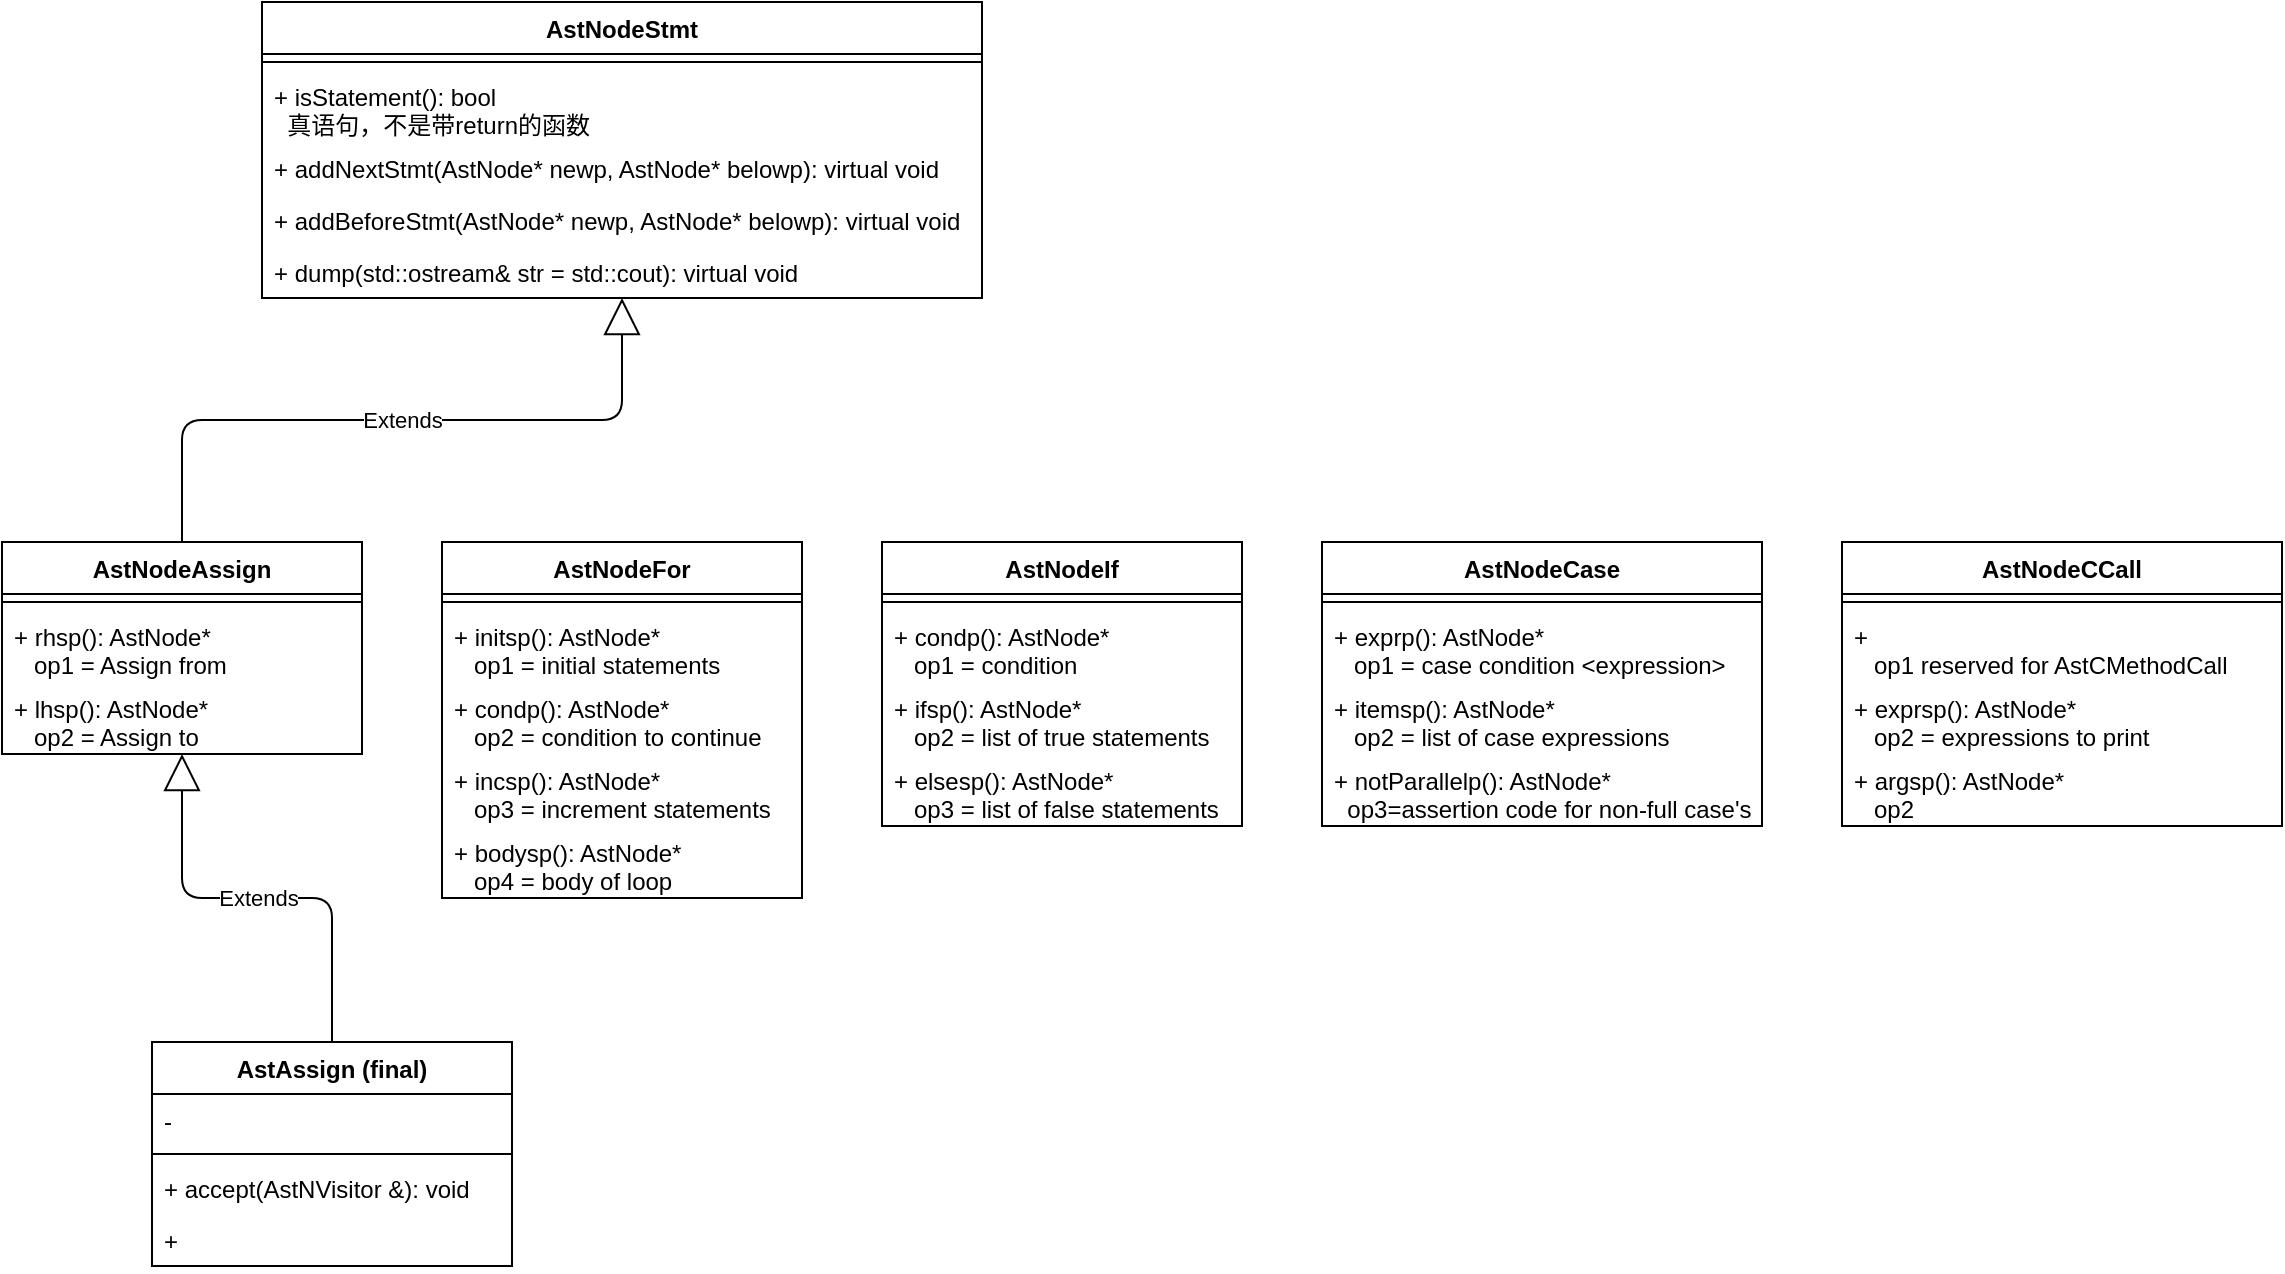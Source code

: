 <mxfile version="14.6.13" type="github">
  <diagram id="LjrCR2icNRhnQb-nepyd" name="第 1 页">
    <mxGraphModel dx="-356" dy="-392" grid="1" gridSize="10" guides="1" tooltips="1" connect="1" arrows="1" fold="1" page="1" pageScale="1" pageWidth="1169" pageHeight="827" math="0" shadow="0">
      <root>
        <mxCell id="0" />
        <mxCell id="1" parent="0" />
        <mxCell id="brSOfn_hg27Ukbo5iZHU-1" value="AstNodeStmt" style="swimlane;fontStyle=1;align=center;verticalAlign=top;childLayout=stackLayout;horizontal=1;startSize=26;horizontalStack=0;resizeParent=1;resizeParentMax=0;resizeLast=0;collapsible=1;marginBottom=0;" vertex="1" parent="1">
          <mxGeometry x="1370" y="850" width="360" height="148" as="geometry" />
        </mxCell>
        <mxCell id="brSOfn_hg27Ukbo5iZHU-3" value="" style="line;strokeWidth=1;fillColor=none;align=left;verticalAlign=middle;spacingTop=-1;spacingLeft=3;spacingRight=3;rotatable=0;labelPosition=right;points=[];portConstraint=eastwest;" vertex="1" parent="brSOfn_hg27Ukbo5iZHU-1">
          <mxGeometry y="26" width="360" height="8" as="geometry" />
        </mxCell>
        <mxCell id="brSOfn_hg27Ukbo5iZHU-4" value="+ isStatement(): bool&#xa;  真语句，不是带return的函数" style="text;strokeColor=none;fillColor=none;align=left;verticalAlign=top;spacingLeft=4;spacingRight=4;overflow=hidden;rotatable=0;points=[[0,0.5],[1,0.5]];portConstraint=eastwest;" vertex="1" parent="brSOfn_hg27Ukbo5iZHU-1">
          <mxGeometry y="34" width="360" height="36" as="geometry" />
        </mxCell>
        <mxCell id="brSOfn_hg27Ukbo5iZHU-16" value="+ addNextStmt(AstNode* newp, AstNode* belowp): virtual void" style="text;strokeColor=none;fillColor=none;align=left;verticalAlign=top;spacingLeft=4;spacingRight=4;overflow=hidden;rotatable=0;points=[[0,0.5],[1,0.5]];portConstraint=eastwest;" vertex="1" parent="brSOfn_hg27Ukbo5iZHU-1">
          <mxGeometry y="70" width="360" height="26" as="geometry" />
        </mxCell>
        <mxCell id="brSOfn_hg27Ukbo5iZHU-18" value="+ addBeforeStmt(AstNode* newp, AstNode* belowp): virtual void" style="text;strokeColor=none;fillColor=none;align=left;verticalAlign=top;spacingLeft=4;spacingRight=4;overflow=hidden;rotatable=0;points=[[0,0.5],[1,0.5]];portConstraint=eastwest;" vertex="1" parent="brSOfn_hg27Ukbo5iZHU-1">
          <mxGeometry y="96" width="360" height="26" as="geometry" />
        </mxCell>
        <mxCell id="brSOfn_hg27Ukbo5iZHU-17" value="+ dump(std::ostream&amp; str = std::cout): virtual void" style="text;strokeColor=none;fillColor=none;align=left;verticalAlign=top;spacingLeft=4;spacingRight=4;overflow=hidden;rotatable=0;points=[[0,0.5],[1,0.5]];portConstraint=eastwest;" vertex="1" parent="brSOfn_hg27Ukbo5iZHU-1">
          <mxGeometry y="122" width="360" height="26" as="geometry" />
        </mxCell>
        <mxCell id="brSOfn_hg27Ukbo5iZHU-5" value="AstNodeAssign" style="swimlane;fontStyle=1;align=center;verticalAlign=top;childLayout=stackLayout;horizontal=1;startSize=26;horizontalStack=0;resizeParent=1;resizeParentMax=0;resizeLast=0;collapsible=1;marginBottom=0;" vertex="1" parent="1">
          <mxGeometry x="1240" y="1120" width="180" height="106" as="geometry" />
        </mxCell>
        <mxCell id="brSOfn_hg27Ukbo5iZHU-7" value="" style="line;strokeWidth=1;fillColor=none;align=left;verticalAlign=middle;spacingTop=-1;spacingLeft=3;spacingRight=3;rotatable=0;labelPosition=right;points=[];portConstraint=eastwest;" vertex="1" parent="brSOfn_hg27Ukbo5iZHU-5">
          <mxGeometry y="26" width="180" height="8" as="geometry" />
        </mxCell>
        <mxCell id="brSOfn_hg27Ukbo5iZHU-8" value="+ rhsp(): AstNode*&#xa;   op1 = Assign from" style="text;strokeColor=none;fillColor=none;align=left;verticalAlign=top;spacingLeft=4;spacingRight=4;overflow=hidden;rotatable=0;points=[[0,0.5],[1,0.5]];portConstraint=eastwest;" vertex="1" parent="brSOfn_hg27Ukbo5iZHU-5">
          <mxGeometry y="34" width="180" height="36" as="geometry" />
        </mxCell>
        <mxCell id="brSOfn_hg27Ukbo5iZHU-19" value="+ lhsp(): AstNode*&#xa;   op2 = Assign to" style="text;strokeColor=none;fillColor=none;align=left;verticalAlign=top;spacingLeft=4;spacingRight=4;overflow=hidden;rotatable=0;points=[[0,0.5],[1,0.5]];portConstraint=eastwest;" vertex="1" parent="brSOfn_hg27Ukbo5iZHU-5">
          <mxGeometry y="70" width="180" height="36" as="geometry" />
        </mxCell>
        <mxCell id="brSOfn_hg27Ukbo5iZHU-9" value="Extends" style="endArrow=block;endSize=16;endFill=0;html=1;edgeStyle=orthogonalEdgeStyle;" edge="1" parent="1" source="brSOfn_hg27Ukbo5iZHU-5" target="brSOfn_hg27Ukbo5iZHU-1">
          <mxGeometry width="160" relative="1" as="geometry">
            <mxPoint x="945" y="1180" as="sourcePoint" />
            <mxPoint x="2080" y="666.0" as="targetPoint" />
          </mxGeometry>
        </mxCell>
        <mxCell id="brSOfn_hg27Ukbo5iZHU-10" value="AstAssign (final)" style="swimlane;fontStyle=1;align=center;verticalAlign=top;childLayout=stackLayout;horizontal=1;startSize=26;horizontalStack=0;resizeParent=1;resizeParentMax=0;resizeLast=0;collapsible=1;marginBottom=0;" vertex="1" parent="1">
          <mxGeometry x="1315" y="1370" width="180" height="112" as="geometry" />
        </mxCell>
        <mxCell id="brSOfn_hg27Ukbo5iZHU-11" value="- " style="text;strokeColor=none;fillColor=none;align=left;verticalAlign=top;spacingLeft=4;spacingRight=4;overflow=hidden;rotatable=0;points=[[0,0.5],[1,0.5]];portConstraint=eastwest;" vertex="1" parent="brSOfn_hg27Ukbo5iZHU-10">
          <mxGeometry y="26" width="180" height="26" as="geometry" />
        </mxCell>
        <mxCell id="brSOfn_hg27Ukbo5iZHU-12" value="" style="line;strokeWidth=1;fillColor=none;align=left;verticalAlign=middle;spacingTop=-1;spacingLeft=3;spacingRight=3;rotatable=0;labelPosition=right;points=[];portConstraint=eastwest;" vertex="1" parent="brSOfn_hg27Ukbo5iZHU-10">
          <mxGeometry y="52" width="180" height="8" as="geometry" />
        </mxCell>
        <mxCell id="brSOfn_hg27Ukbo5iZHU-13" value="+ accept(AstNVisitor &amp;): void" style="text;strokeColor=none;fillColor=none;align=left;verticalAlign=top;spacingLeft=4;spacingRight=4;overflow=hidden;rotatable=0;points=[[0,0.5],[1,0.5]];portConstraint=eastwest;" vertex="1" parent="brSOfn_hg27Ukbo5iZHU-10">
          <mxGeometry y="60" width="180" height="26" as="geometry" />
        </mxCell>
        <mxCell id="brSOfn_hg27Ukbo5iZHU-14" value="+ " style="text;strokeColor=none;fillColor=none;align=left;verticalAlign=top;spacingLeft=4;spacingRight=4;overflow=hidden;rotatable=0;points=[[0,0.5],[1,0.5]];portConstraint=eastwest;" vertex="1" parent="brSOfn_hg27Ukbo5iZHU-10">
          <mxGeometry y="86" width="180" height="26" as="geometry" />
        </mxCell>
        <mxCell id="brSOfn_hg27Ukbo5iZHU-15" value="Extends" style="endArrow=block;endSize=16;endFill=0;html=1;edgeStyle=orthogonalEdgeStyle;exitX=0.5;exitY=0;exitDx=0;exitDy=0;" edge="1" parent="1" source="brSOfn_hg27Ukbo5iZHU-10" target="brSOfn_hg27Ukbo5iZHU-5">
          <mxGeometry width="160" relative="1" as="geometry">
            <mxPoint x="1415.0" y="1220" as="sourcePoint" />
            <mxPoint x="1160" y="1250" as="targetPoint" />
          </mxGeometry>
        </mxCell>
        <mxCell id="brSOfn_hg27Ukbo5iZHU-20" value="AstNodeFor" style="swimlane;fontStyle=1;align=center;verticalAlign=top;childLayout=stackLayout;horizontal=1;startSize=26;horizontalStack=0;resizeParent=1;resizeParentMax=0;resizeLast=0;collapsible=1;marginBottom=0;" vertex="1" parent="1">
          <mxGeometry x="1460" y="1120" width="180" height="178" as="geometry" />
        </mxCell>
        <mxCell id="brSOfn_hg27Ukbo5iZHU-21" value="" style="line;strokeWidth=1;fillColor=none;align=left;verticalAlign=middle;spacingTop=-1;spacingLeft=3;spacingRight=3;rotatable=0;labelPosition=right;points=[];portConstraint=eastwest;" vertex="1" parent="brSOfn_hg27Ukbo5iZHU-20">
          <mxGeometry y="26" width="180" height="8" as="geometry" />
        </mxCell>
        <mxCell id="brSOfn_hg27Ukbo5iZHU-22" value="+ initsp(): AstNode*&#xa;   op1 = initial statements" style="text;strokeColor=none;fillColor=none;align=left;verticalAlign=top;spacingLeft=4;spacingRight=4;overflow=hidden;rotatable=0;points=[[0,0.5],[1,0.5]];portConstraint=eastwest;" vertex="1" parent="brSOfn_hg27Ukbo5iZHU-20">
          <mxGeometry y="34" width="180" height="36" as="geometry" />
        </mxCell>
        <mxCell id="brSOfn_hg27Ukbo5iZHU-23" value="+ condp(): AstNode*&#xa;   op2 = condition to continue" style="text;strokeColor=none;fillColor=none;align=left;verticalAlign=top;spacingLeft=4;spacingRight=4;overflow=hidden;rotatable=0;points=[[0,0.5],[1,0.5]];portConstraint=eastwest;" vertex="1" parent="brSOfn_hg27Ukbo5iZHU-20">
          <mxGeometry y="70" width="180" height="36" as="geometry" />
        </mxCell>
        <mxCell id="brSOfn_hg27Ukbo5iZHU-24" value="+ incsp(): AstNode*&#xa;   op3 = increment statements" style="text;strokeColor=none;fillColor=none;align=left;verticalAlign=top;spacingLeft=4;spacingRight=4;overflow=hidden;rotatable=0;points=[[0,0.5],[1,0.5]];portConstraint=eastwest;" vertex="1" parent="brSOfn_hg27Ukbo5iZHU-20">
          <mxGeometry y="106" width="180" height="36" as="geometry" />
        </mxCell>
        <mxCell id="brSOfn_hg27Ukbo5iZHU-25" value="+ bodysp(): AstNode*&#xa;   op4 = body of loop" style="text;strokeColor=none;fillColor=none;align=left;verticalAlign=top;spacingLeft=4;spacingRight=4;overflow=hidden;rotatable=0;points=[[0,0.5],[1,0.5]];portConstraint=eastwest;" vertex="1" parent="brSOfn_hg27Ukbo5iZHU-20">
          <mxGeometry y="142" width="180" height="36" as="geometry" />
        </mxCell>
        <mxCell id="brSOfn_hg27Ukbo5iZHU-26" value="AstNodeIf" style="swimlane;fontStyle=1;align=center;verticalAlign=top;childLayout=stackLayout;horizontal=1;startSize=26;horizontalStack=0;resizeParent=1;resizeParentMax=0;resizeLast=0;collapsible=1;marginBottom=0;" vertex="1" parent="1">
          <mxGeometry x="1680" y="1120" width="180" height="142" as="geometry" />
        </mxCell>
        <mxCell id="brSOfn_hg27Ukbo5iZHU-27" value="" style="line;strokeWidth=1;fillColor=none;align=left;verticalAlign=middle;spacingTop=-1;spacingLeft=3;spacingRight=3;rotatable=0;labelPosition=right;points=[];portConstraint=eastwest;" vertex="1" parent="brSOfn_hg27Ukbo5iZHU-26">
          <mxGeometry y="26" width="180" height="8" as="geometry" />
        </mxCell>
        <mxCell id="brSOfn_hg27Ukbo5iZHU-28" value="+ condp(): AstNode*&#xa;   op1 = condition" style="text;strokeColor=none;fillColor=none;align=left;verticalAlign=top;spacingLeft=4;spacingRight=4;overflow=hidden;rotatable=0;points=[[0,0.5],[1,0.5]];portConstraint=eastwest;" vertex="1" parent="brSOfn_hg27Ukbo5iZHU-26">
          <mxGeometry y="34" width="180" height="36" as="geometry" />
        </mxCell>
        <mxCell id="brSOfn_hg27Ukbo5iZHU-29" value="+ ifsp(): AstNode*&#xa;   op2 = list of true statements" style="text;strokeColor=none;fillColor=none;align=left;verticalAlign=top;spacingLeft=4;spacingRight=4;overflow=hidden;rotatable=0;points=[[0,0.5],[1,0.5]];portConstraint=eastwest;" vertex="1" parent="brSOfn_hg27Ukbo5iZHU-26">
          <mxGeometry y="70" width="180" height="36" as="geometry" />
        </mxCell>
        <mxCell id="brSOfn_hg27Ukbo5iZHU-30" value="+ elsesp(): AstNode*&#xa;   op3 = list of false statements" style="text;strokeColor=none;fillColor=none;align=left;verticalAlign=top;spacingLeft=4;spacingRight=4;overflow=hidden;rotatable=0;points=[[0,0.5],[1,0.5]];portConstraint=eastwest;" vertex="1" parent="brSOfn_hg27Ukbo5iZHU-26">
          <mxGeometry y="106" width="180" height="36" as="geometry" />
        </mxCell>
        <mxCell id="brSOfn_hg27Ukbo5iZHU-32" value="AstNodeCase" style="swimlane;fontStyle=1;align=center;verticalAlign=top;childLayout=stackLayout;horizontal=1;startSize=26;horizontalStack=0;resizeParent=1;resizeParentMax=0;resizeLast=0;collapsible=1;marginBottom=0;" vertex="1" parent="1">
          <mxGeometry x="1900" y="1120" width="220" height="142" as="geometry" />
        </mxCell>
        <mxCell id="brSOfn_hg27Ukbo5iZHU-33" value="" style="line;strokeWidth=1;fillColor=none;align=left;verticalAlign=middle;spacingTop=-1;spacingLeft=3;spacingRight=3;rotatable=0;labelPosition=right;points=[];portConstraint=eastwest;" vertex="1" parent="brSOfn_hg27Ukbo5iZHU-32">
          <mxGeometry y="26" width="220" height="8" as="geometry" />
        </mxCell>
        <mxCell id="brSOfn_hg27Ukbo5iZHU-34" value="+ exprp(): AstNode*&#xa;   op1 = case condition &lt;expression&gt;" style="text;strokeColor=none;fillColor=none;align=left;verticalAlign=top;spacingLeft=4;spacingRight=4;overflow=hidden;rotatable=0;points=[[0,0.5],[1,0.5]];portConstraint=eastwest;" vertex="1" parent="brSOfn_hg27Ukbo5iZHU-32">
          <mxGeometry y="34" width="220" height="36" as="geometry" />
        </mxCell>
        <mxCell id="brSOfn_hg27Ukbo5iZHU-35" value="+ itemsp(): AstNode*&#xa;   op2 = list of case expressions" style="text;strokeColor=none;fillColor=none;align=left;verticalAlign=top;spacingLeft=4;spacingRight=4;overflow=hidden;rotatable=0;points=[[0,0.5],[1,0.5]];portConstraint=eastwest;" vertex="1" parent="brSOfn_hg27Ukbo5iZHU-32">
          <mxGeometry y="70" width="220" height="36" as="geometry" />
        </mxCell>
        <mxCell id="brSOfn_hg27Ukbo5iZHU-36" value="+ notParallelp(): AstNode*&#xa;  op3=assertion code for non-full case&#39;s" style="text;strokeColor=none;fillColor=none;align=left;verticalAlign=top;spacingLeft=4;spacingRight=4;overflow=hidden;rotatable=0;points=[[0,0.5],[1,0.5]];portConstraint=eastwest;" vertex="1" parent="brSOfn_hg27Ukbo5iZHU-32">
          <mxGeometry y="106" width="220" height="36" as="geometry" />
        </mxCell>
        <mxCell id="brSOfn_hg27Ukbo5iZHU-37" value="AstNodeCCall" style="swimlane;fontStyle=1;align=center;verticalAlign=top;childLayout=stackLayout;horizontal=1;startSize=26;horizontalStack=0;resizeParent=1;resizeParentMax=0;resizeLast=0;collapsible=1;marginBottom=0;" vertex="1" parent="1">
          <mxGeometry x="2160" y="1120" width="220" height="142" as="geometry" />
        </mxCell>
        <mxCell id="brSOfn_hg27Ukbo5iZHU-38" value="" style="line;strokeWidth=1;fillColor=none;align=left;verticalAlign=middle;spacingTop=-1;spacingLeft=3;spacingRight=3;rotatable=0;labelPosition=right;points=[];portConstraint=eastwest;" vertex="1" parent="brSOfn_hg27Ukbo5iZHU-37">
          <mxGeometry y="26" width="220" height="8" as="geometry" />
        </mxCell>
        <mxCell id="brSOfn_hg27Ukbo5iZHU-39" value="+ &#xa;   op1 reserved for AstCMethodCall" style="text;strokeColor=none;fillColor=none;align=left;verticalAlign=top;spacingLeft=4;spacingRight=4;overflow=hidden;rotatable=0;points=[[0,0.5],[1,0.5]];portConstraint=eastwest;" vertex="1" parent="brSOfn_hg27Ukbo5iZHU-37">
          <mxGeometry y="34" width="220" height="36" as="geometry" />
        </mxCell>
        <mxCell id="brSOfn_hg27Ukbo5iZHU-40" value="+ exprsp(): AstNode*&#xa;   op2 = expressions to print" style="text;strokeColor=none;fillColor=none;align=left;verticalAlign=top;spacingLeft=4;spacingRight=4;overflow=hidden;rotatable=0;points=[[0,0.5],[1,0.5]];portConstraint=eastwest;" vertex="1" parent="brSOfn_hg27Ukbo5iZHU-37">
          <mxGeometry y="70" width="220" height="36" as="geometry" />
        </mxCell>
        <mxCell id="brSOfn_hg27Ukbo5iZHU-41" value="+ argsp(): AstNode*&#xa;   op2" style="text;strokeColor=none;fillColor=none;align=left;verticalAlign=top;spacingLeft=4;spacingRight=4;overflow=hidden;rotatable=0;points=[[0,0.5],[1,0.5]];portConstraint=eastwest;" vertex="1" parent="brSOfn_hg27Ukbo5iZHU-37">
          <mxGeometry y="106" width="220" height="36" as="geometry" />
        </mxCell>
      </root>
    </mxGraphModel>
  </diagram>
</mxfile>
